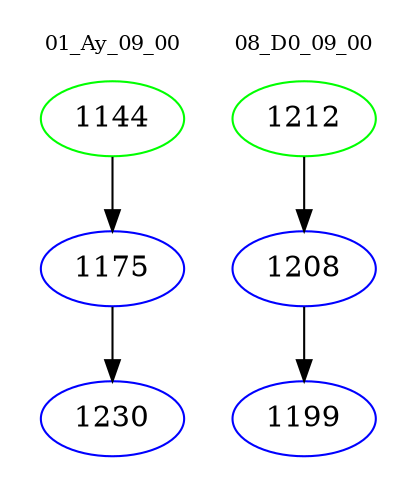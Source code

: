 digraph{
subgraph cluster_0 {
color = white
label = "01_Ay_09_00";
fontsize=10;
T0_1144 [label="1144", color="green"]
T0_1144 -> T0_1175 [color="black"]
T0_1175 [label="1175", color="blue"]
T0_1175 -> T0_1230 [color="black"]
T0_1230 [label="1230", color="blue"]
}
subgraph cluster_1 {
color = white
label = "08_D0_09_00";
fontsize=10;
T1_1212 [label="1212", color="green"]
T1_1212 -> T1_1208 [color="black"]
T1_1208 [label="1208", color="blue"]
T1_1208 -> T1_1199 [color="black"]
T1_1199 [label="1199", color="blue"]
}
}

